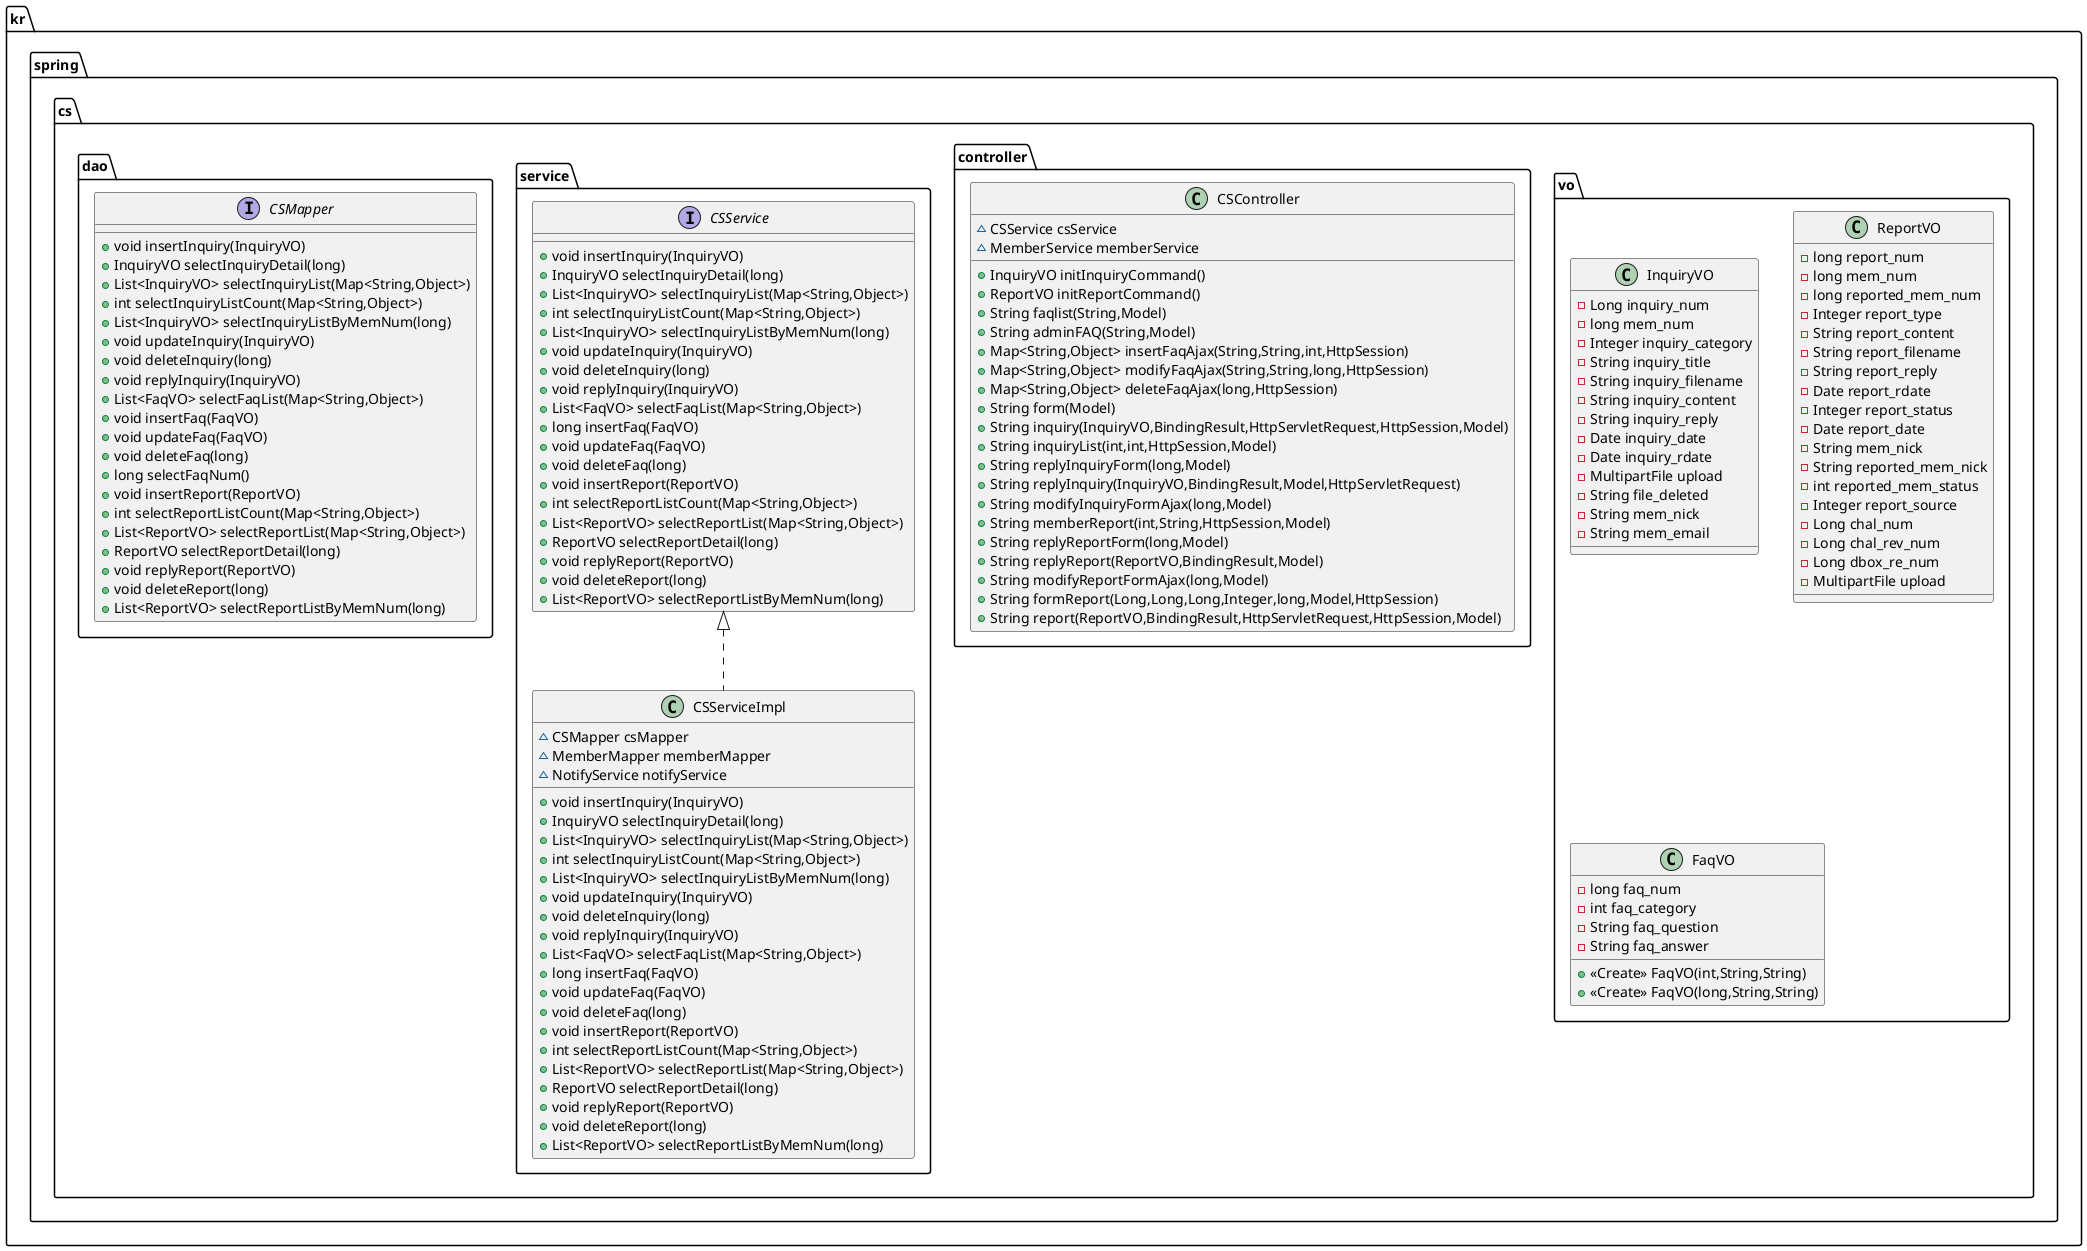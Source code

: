 @startuml
class kr.spring.cs.vo.InquiryVO {
- Long inquiry_num
- long mem_num
- Integer inquiry_category
- String inquiry_title
- String inquiry_filename
- String inquiry_content
- String inquiry_reply
- Date inquiry_date
- Date inquiry_rdate
- MultipartFile upload
- String file_deleted
- String mem_nick
- String mem_email
}

class kr.spring.cs.controller.CSController {
~ CSService csService
~ MemberService memberService
+ InquiryVO initInquiryCommand()
+ ReportVO initReportCommand()
+ String faqlist(String,Model)
+ String adminFAQ(String,Model)
+ Map<String,Object> insertFaqAjax(String,String,int,HttpSession)
+ Map<String,Object> modifyFaqAjax(String,String,long,HttpSession)
+ Map<String,Object> deleteFaqAjax(long,HttpSession)
+ String form(Model)
+ String inquiry(InquiryVO,BindingResult,HttpServletRequest,HttpSession,Model)
+ String inquiryList(int,int,HttpSession,Model)
+ String replyInquiryForm(long,Model)
+ String replyInquiry(InquiryVO,BindingResult,Model,HttpServletRequest)
+ String modifyInquiryFormAjax(long,Model)
+ String memberReport(int,String,HttpSession,Model)
+ String replyReportForm(long,Model)
+ String replyReport(ReportVO,BindingResult,Model)
+ String modifyReportFormAjax(long,Model)
+ String formReport(Long,Long,Long,Integer,long,Model,HttpSession)
+ String report(ReportVO,BindingResult,HttpServletRequest,HttpSession,Model)
}


class kr.spring.cs.vo.ReportVO {
- long report_num
- long mem_num
- long reported_mem_num
- Integer report_type
- String report_content
- String report_filename
- String report_reply
- Date report_rdate
- Integer report_status
- Date report_date
- String mem_nick
- String reported_mem_nick
- int reported_mem_status
- Integer report_source
- Long chal_num
- Long chal_rev_num
- Long dbox_re_num
- MultipartFile upload
}

interface kr.spring.cs.service.CSService {
+ void insertInquiry(InquiryVO)
+ InquiryVO selectInquiryDetail(long)
+ List<InquiryVO> selectInquiryList(Map<String,Object>)
+ int selectInquiryListCount(Map<String,Object>)
+ List<InquiryVO> selectInquiryListByMemNum(long)
+ void updateInquiry(InquiryVO)
+ void deleteInquiry(long)
+ void replyInquiry(InquiryVO)
+ List<FaqVO> selectFaqList(Map<String,Object>)
+ long insertFaq(FaqVO)
+ void updateFaq(FaqVO)
+ void deleteFaq(long)
+ void insertReport(ReportVO)
+ int selectReportListCount(Map<String,Object>)
+ List<ReportVO> selectReportList(Map<String,Object>)
+ ReportVO selectReportDetail(long)
+ void replyReport(ReportVO)
+ void deleteReport(long)
+ List<ReportVO> selectReportListByMemNum(long)
}

interface kr.spring.cs.dao.CSMapper {
+ void insertInquiry(InquiryVO)
+ InquiryVO selectInquiryDetail(long)
+ List<InquiryVO> selectInquiryList(Map<String,Object>)
+ int selectInquiryListCount(Map<String,Object>)
+ List<InquiryVO> selectInquiryListByMemNum(long)
+ void updateInquiry(InquiryVO)
+ void deleteInquiry(long)
+ void replyInquiry(InquiryVO)
+ List<FaqVO> selectFaqList(Map<String,Object>)
+ void insertFaq(FaqVO)
+ void updateFaq(FaqVO)
+ void deleteFaq(long)
+ long selectFaqNum()
+ void insertReport(ReportVO)
+ int selectReportListCount(Map<String,Object>)
+ List<ReportVO> selectReportList(Map<String,Object>)
+ ReportVO selectReportDetail(long)
+ void replyReport(ReportVO)
+ void deleteReport(long)
+ List<ReportVO> selectReportListByMemNum(long)
}

class kr.spring.cs.service.CSServiceImpl {
~ CSMapper csMapper
~ MemberMapper memberMapper
~ NotifyService notifyService
+ void insertInquiry(InquiryVO)
+ InquiryVO selectInquiryDetail(long)
+ List<InquiryVO> selectInquiryList(Map<String,Object>)
+ int selectInquiryListCount(Map<String,Object>)
+ List<InquiryVO> selectInquiryListByMemNum(long)
+ void updateInquiry(InquiryVO)
+ void deleteInquiry(long)
+ void replyInquiry(InquiryVO)
+ List<FaqVO> selectFaqList(Map<String,Object>)
+ long insertFaq(FaqVO)
+ void updateFaq(FaqVO)
+ void deleteFaq(long)
+ void insertReport(ReportVO)
+ int selectReportListCount(Map<String,Object>)
+ List<ReportVO> selectReportList(Map<String,Object>)
+ ReportVO selectReportDetail(long)
+ void replyReport(ReportVO)
+ void deleteReport(long)
+ List<ReportVO> selectReportListByMemNum(long)
}


class kr.spring.cs.vo.FaqVO {
- long faq_num
- int faq_category
- String faq_question
- String faq_answer
+ <<Create>> FaqVO(int,String,String)
+ <<Create>> FaqVO(long,String,String)
}




kr.spring.cs.service.CSService <|.. kr.spring.cs.service.CSServiceImpl
@enduml